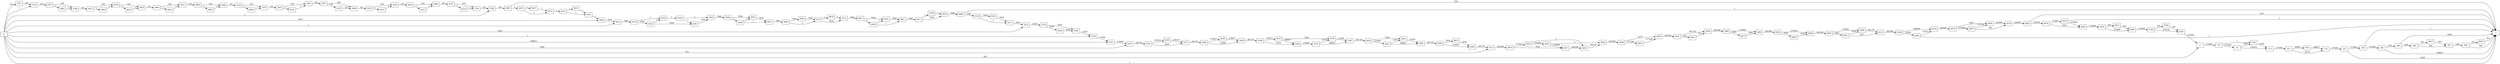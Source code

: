 digraph {
	graph [rankdir=LR]
	node [shape=rectangle]
	2 -> 79 [label=275491]
	79 -> 91 [label=275490]
	79 -> 7102 [label=1]
	91 -> 112 [label=270222]
	91 -> 7102 [label=5268]
	112 -> 151 [label=275491]
	151 -> 172 [label=6674]
	151 -> 9741 [label=268817]
	172 -> 227 [label=275491]
	227 -> 1 [label=3428]
	227 -> 265 [label=272063]
	265 -> 1 [label=1]
	265 -> 292 [label=272062]
	292 -> 1 [label=268817]
	292 -> 298 [label=3245]
	298 -> 1 [label=1840]
	298 -> 586 [label=1405]
	586 -> 607 [label=582]
	586 -> 9635 [label=823]
	607 -> 649 [label=1405]
	649 -> 1 [label=582]
	649 -> 9650 [label=823]
	2761 -> 2762 [label=324]
	2762 -> 2767 [label=325]
	2767 -> 2788 [label=324]
	2767 -> 3983 [label=1]
	2788 -> 2913 [label=325]
	2913 -> 2934 [label=324]
	2913 -> 4003 [label=1]
	2934 -> 2955 [label=324]
	2934 -> 4023 [label=1]
	2955 -> 3000 [label=325]
	3000 -> 3021 [label=324]
	3000 -> 4043 [label=1]
	3021 -> 3069 [label=325]
	3069 -> 3090 [label=324]
	3069 -> 4063 [label=1]
	3090 -> 3130 [label=325]
	3130 -> 3151 [label=324]
	3130 -> 4083 [label=1]
	3151 -> 3261 [label=325]
	3261 -> 3282 [label=324]
	3261 -> 4103 [label=1]
	3282 -> 3447 [label=325]
	3447 -> 3468 [label=200]
	3447 -> 4123 [label=125]
	3468 -> 3593 [label=325]
	3593 -> 3614 [label=324]
	3593 -> 4143 [label=1]
	3614 -> 3659 [label=325]
	3659 -> 3680 [label=324]
	3659 -> 4163 [label=1]
	3680 -> 3707 [label=325]
	3707 -> 3764 [label=324]
	3707 -> 4219 [label=1]
	3764 -> 3784 [label=325]
	3784 -> 3963 [label=326]
	3963 -> 1 [label=324]
	3963 -> 4245 [label=2]
	3983 -> 2788 [label=1]
	4003 -> 2934 [label=1]
	4023 -> 2955 [label=1]
	4043 -> 3021 [label=1]
	4063 -> 3090 [label=1]
	4083 -> 3151 [label=1]
	4103 -> 3282 [label=1]
	4123 -> 3468 [label=125]
	4143 -> 3614 [label=1]
	4163 -> 3680 [label=1]
	4219 -> 3764 [label=1]
	4245 -> 4275 [label=1]
	4245 -> 5027 [label=1]
	4275 -> 4314 [label=2]
	4314 -> 4341 [label=1]
	4314 -> 5053 [label=1]
	4341 -> 4403 [label=2]
	4403 -> 4422 [label=7659]
	4422 -> 4518 [label=7660]
	4518 -> 4545 [label=7659]
	4518 -> 4554 [label=1]
	4545 -> 4554 [label=1]
	4545 -> 4581 [label=7658]
	4554 -> 4560 [label=2]
	4560 -> 4581 [label=1]
	4560 -> 4593 [label=1]
	4581 -> 4593 [label=7659]
	4593 -> 4596 [label=7660]
	4596 -> 4626 [label=2]
	4596 -> 4632 [label=7658]
	4626 -> 4632 [label=1]
	4626 -> 4651 [label=1]
	4632 -> 4651 [label=7659]
	4651 -> 4689 [label=7660]
	4689 -> 4710 [label=2]
	4689 -> 9284 [label=7658]
	4710 -> 4731 [label=7659]
	4710 -> 9670 [label=1]
	4731 -> 4827 [label=7660]
	4827 -> 4830 [label=2]
	4827 -> 5162 [label=7658]
	4830 -> 4851 [label=1]
	4830 -> 5162 [label=1]
	4851 -> 4917 [label=7660]
	4917 -> 4938 [label=7659]
	4917 -> 5184 [label=1]
	4938 -> 4998 [label=7660]
	4998 -> 1 [label=1]
	4998 -> 5190 [label=7659]
	5027 -> 4275 [label=1]
	5053 -> 4341 [label=1]
	5162 -> 4851 [label=7659]
	5184 -> 4938 [label=1]
	5190 -> 5211 [label=1]
	5190 -> 9324 [label=7658]
	5211 -> 5276 [label=7659]
	5276 -> 5278 [label=11087]
	5278 -> 5299 [label=3429]
	5278 -> 9344 [label=7658]
	5299 -> 5314 [label=11087]
	5314 -> 5341 [label=11088]
	5341 -> 5347 [label=279905]
	5347 -> 5350 [label=281745]
	5350 -> 5371 [label=3430]
	5350 -> 6226 [label=278315]
	5371 -> 5404 [label=281745]
	5404 -> 5428 [label=11088]
	5404 -> 6249 [label=270657]
	5428 -> 5548 [label=281745]
	5548 -> 5569 [label=5270]
	5548 -> 9353 [label=276475]
	5569 -> 5576 [label=274087]
	5576 -> 5578 [label=5270]
	5576 -> 5597 [label=268817]
	5578 -> 5597 [label=12928]
	5597 -> 5620 [label=281745]
	5620 -> 5623 [label=274087]
	5620 -> 5643 [label=7658]
	5623 -> 5643 [label=5270]
	5623 -> 5644 [label=268817]
	5643 -> 5644 [label=12928]
	5644 -> 5648 [label=281745]
	5648 -> 5669 [label=274087]
	5648 -> 9415 [label=7658]
	5669 -> 5713 [label=281745]
	5713 -> 5810 [label=282568]
	5810 -> 5816 [label=274910]
	5810 -> 6257 [label=7658]
	5816 -> 5823 [label=274909]
	5816 -> 6263 [label=1]
	5823 -> 5844 [label=1]
	5823 -> 6257 [label=274908]
	5844 -> 5858 [label=282568]
	5858 -> 5879 [label=5270]
	5858 -> 9455 [label=277298]
	5879 -> 5937 [label=282568]
	5937 -> 5958 [label=281745]
	5937 -> 9555 [label=823]
	5958 -> 5968 [label=282568]
	5968 -> 5989 [label=274087]
	5968 -> 9475 [label=8481]
	5989 -> 6028 [label=282568]
	6028 -> 6049 [label=274910]
	6028 -> 9495 [label=7658]
	6049 -> 6085 [label=282568]
	6085 -> 6106 [label=274087]
	6085 -> 9501 [label=8481]
	6106 -> 6112 [label=281745]
	6112 -> 6194 [label=282568]
	6194 -> 6206 [label=12928]
	6194 -> 6278 [label=269640]
	6206 -> 1 [label=1]
	6206 -> 6278 [label=12927]
	6226 -> 5371 [label=278315]
	6249 -> 5428 [label=270657]
	6257 -> 6263 [label=282566]
	6263 -> 5844 [label=282567]
	6278 -> 6479 [label=282567]
	6479 -> 6497 [label=274086]
	6479 -> 6500 [label=8481]
	6497 -> 6500 [label=273320]
	6497 -> 6518 [label=766]
	6500 -> 6518 [label=281801]
	6518 -> 6632 [label=282567]
	6632 -> 1 [label=7657]
	6632 -> 6635 [label=274910]
	6635 -> 6656 [label=4503]
	6635 -> 9150 [label=270407]
	6656 -> 6659 [label=274909]
	6659 -> 6680 [label=274086]
	6659 -> 9615 [label=823]
	6680 -> 6746 [label=274909]
	6746 -> 6767 [label=274144]
	6746 -> 9194 [label=765]
	6767 -> 2 [label=274909]
	7102 -> 112 [label=5269]
	9150 -> 1 [label=1]
	9150 -> 6656 [label=270406]
	9194 -> 6767 [label=765]
	9284 -> 4710 [label=7658]
	9324 -> 5211 [label=7658]
	9344 -> 5299 [label=7658]
	9353 -> 5578 [label=7658]
	9353 -> 5569 [label=268817]
	9415 -> 5669 [label=7658]
	9455 -> 5879 [label=277298]
	9475 -> 5989 [label=8481]
	9495 -> 6049 [label=7658]
	9501 -> 6106 [label=7658]
	9501 -> 6112 [label=823]
	9555 -> 5958 [label=823]
	9615 -> 6680 [label=823]
	9635 -> 607 [label=823]
	9650 -> 1 [label=823]
	9670 -> 4731 [label=1]
	9741 -> 172 [label=268817]
	0 -> 2 [label=582]
	0 -> 2762 [label=1]
	0 -> 3784 [label=1]
	0 -> 5347 [label=1840]
	0 -> 5314 [label=1]
	0 -> 5276 [label=3428]
	0 -> 4403 [label=7657]
	0 -> 5713 [label=823]
	0 -> 4422 [label=1]
	0 -> 5341 [label=268817]
	0 -> 2761 [label=324]
	0 -> 1 [label=1]
}
